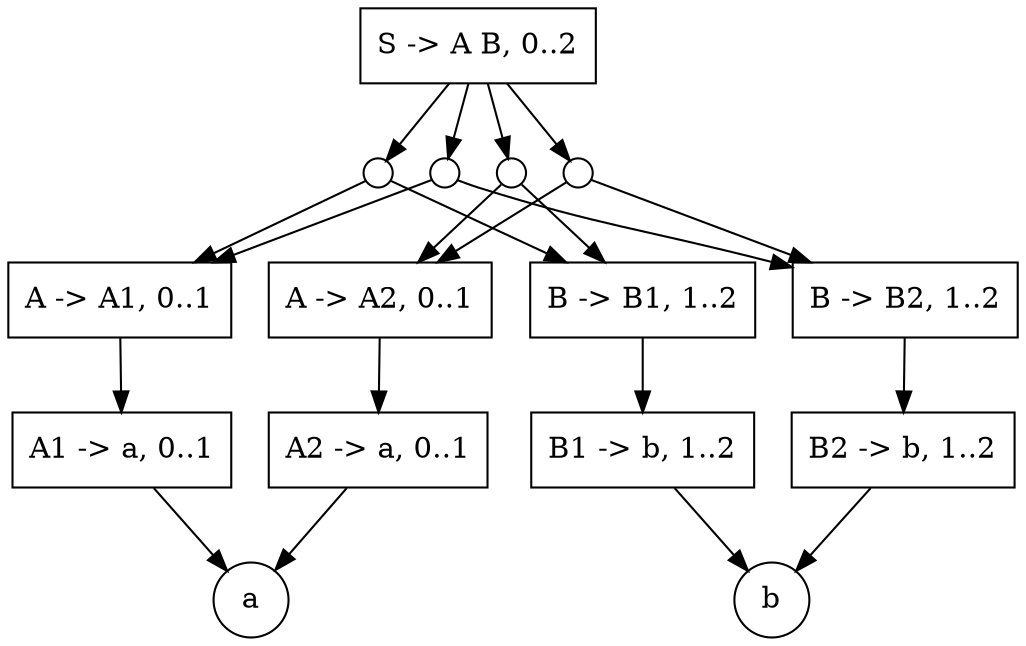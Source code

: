 digraph g {
  0[shape=rect, label="S -> A B, 0..2"]
  0 -> circle0
  circle0[shape=circle, label="", width=0.2]
  circle0 -> 1
  circle0 -> 2
  0 -> circle1
  circle1[shape=circle, label="", width=0.2]
  circle1 -> 1
  circle1 -> 3
  0 -> circle2
  circle2[shape=circle, label="", width=0.2]
  circle2 -> 4
  circle2 -> 2
  0 -> circle3
  circle3[shape=circle, label="", width=0.2]
  circle3 -> 4
  circle3 -> 3
  subgraph sub {
    rank="same"
    1 -> 4 -> 2 -> 3 [style=invis]
    1[shape=rect, label="A -> A1, 0..1"]
    2[shape=rect, label="B -> B1, 1..2"]
    3[shape=rect, label="B -> B2, 1..2"]
    4[shape=rect, label="A -> A2, 0..1"]
  }
  1 -> 5
  2 -> 6
  3 -> 7
  4 -> 8
  5[shape=rect, label="A1 -> a, 0..1"]
  5 -> 9
  6[shape=rect, label="B1 -> b, 1..2"]
  6 -> 10
  7[shape=rect, label="B2 -> b, 1..2"]
  7 -> 10
  8[shape=rect, label="A2 -> a, 0..1"]
  8 -> 9
  9[shape=circle, label="a"]
  10[shape=circle, label="b"]
}

